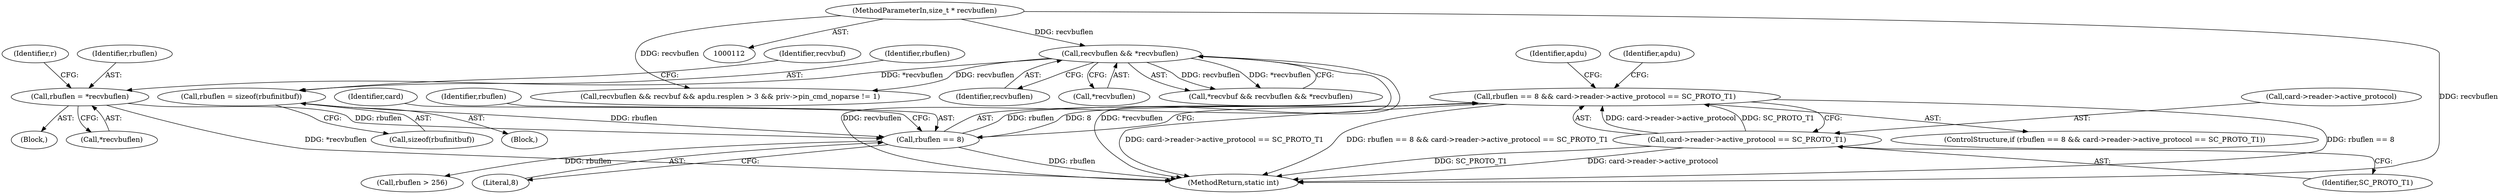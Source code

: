 digraph "0_OpenSC_8fe377e93b4b56060e5bbfb6f3142ceaeca744fa_14@API" {
"1000216" [label="(Call,rbuflen == 8 && card->reader->active_protocol == SC_PROTO_T1)"];
"1000217" [label="(Call,rbuflen == 8)"];
"1000163" [label="(Call,rbuflen = sizeof(rbufinitbuf))"];
"1000182" [label="(Call,rbuflen = *recvbuflen)"];
"1000173" [label="(Call,recvbuflen && *recvbuflen)"];
"1000120" [label="(MethodParameterIn,size_t * recvbuflen)"];
"1000220" [label="(Call,card->reader->active_protocol == SC_PROTO_T1)"];
"1000170" [label="(Call,*recvbuf && recvbuflen && *recvbuflen)"];
"1000121" [label="(Block,)"];
"1000174" [label="(Identifier,recvbuflen)"];
"1000495" [label="(MethodReturn,static int)"];
"1000187" [label="(Identifier,r)"];
"1000183" [label="(Identifier,rbuflen)"];
"1000219" [label="(Literal,8)"];
"1000184" [label="(Call,*recvbuflen)"];
"1000218" [label="(Identifier,rbuflen)"];
"1000221" [label="(Call,card->reader->active_protocol)"];
"1000169" [label="(Identifier,recvbuf)"];
"1000226" [label="(Identifier,SC_PROTO_T1)"];
"1000223" [label="(Identifier,card)"];
"1000217" [label="(Call,rbuflen == 8)"];
"1000264" [label="(Call,rbuflen > 256)"];
"1000215" [label="(ControlStructure,if (rbuflen == 8 && card->reader->active_protocol == SC_PROTO_T1))"];
"1000165" [label="(Call,sizeof(rbufinitbuf))"];
"1000164" [label="(Identifier,rbuflen)"];
"1000120" [label="(MethodParameterIn,size_t * recvbuflen)"];
"1000173" [label="(Call,recvbuflen && *recvbuflen)"];
"1000163" [label="(Call,rbuflen = sizeof(rbufinitbuf))"];
"1000230" [label="(Identifier,apdu)"];
"1000182" [label="(Call,rbuflen = *recvbuflen)"];
"1000177" [label="(Block,)"];
"1000220" [label="(Call,card->reader->active_protocol == SC_PROTO_T1)"];
"1000216" [label="(Call,rbuflen == 8 && card->reader->active_protocol == SC_PROTO_T1)"];
"1000175" [label="(Call,*recvbuflen)"];
"1000374" [label="(Call,recvbuflen && recvbuf && apdu.resplen > 3 && priv->pin_cmd_noparse != 1)"];
"1000238" [label="(Identifier,apdu)"];
"1000216" -> "1000215"  [label="AST: "];
"1000216" -> "1000217"  [label="CFG: "];
"1000216" -> "1000220"  [label="CFG: "];
"1000217" -> "1000216"  [label="AST: "];
"1000220" -> "1000216"  [label="AST: "];
"1000230" -> "1000216"  [label="CFG: "];
"1000238" -> "1000216"  [label="CFG: "];
"1000216" -> "1000495"  [label="DDG: rbuflen == 8 && card->reader->active_protocol == SC_PROTO_T1"];
"1000216" -> "1000495"  [label="DDG: rbuflen == 8"];
"1000216" -> "1000495"  [label="DDG: card->reader->active_protocol == SC_PROTO_T1"];
"1000217" -> "1000216"  [label="DDG: rbuflen"];
"1000217" -> "1000216"  [label="DDG: 8"];
"1000220" -> "1000216"  [label="DDG: card->reader->active_protocol"];
"1000220" -> "1000216"  [label="DDG: SC_PROTO_T1"];
"1000217" -> "1000219"  [label="CFG: "];
"1000218" -> "1000217"  [label="AST: "];
"1000219" -> "1000217"  [label="AST: "];
"1000223" -> "1000217"  [label="CFG: "];
"1000217" -> "1000495"  [label="DDG: rbuflen"];
"1000163" -> "1000217"  [label="DDG: rbuflen"];
"1000182" -> "1000217"  [label="DDG: rbuflen"];
"1000217" -> "1000264"  [label="DDG: rbuflen"];
"1000163" -> "1000121"  [label="AST: "];
"1000163" -> "1000165"  [label="CFG: "];
"1000164" -> "1000163"  [label="AST: "];
"1000165" -> "1000163"  [label="AST: "];
"1000169" -> "1000163"  [label="CFG: "];
"1000182" -> "1000177"  [label="AST: "];
"1000182" -> "1000184"  [label="CFG: "];
"1000183" -> "1000182"  [label="AST: "];
"1000184" -> "1000182"  [label="AST: "];
"1000187" -> "1000182"  [label="CFG: "];
"1000182" -> "1000495"  [label="DDG: *recvbuflen"];
"1000173" -> "1000182"  [label="DDG: *recvbuflen"];
"1000173" -> "1000170"  [label="AST: "];
"1000173" -> "1000174"  [label="CFG: "];
"1000173" -> "1000175"  [label="CFG: "];
"1000174" -> "1000173"  [label="AST: "];
"1000175" -> "1000173"  [label="AST: "];
"1000170" -> "1000173"  [label="CFG: "];
"1000173" -> "1000495"  [label="DDG: recvbuflen"];
"1000173" -> "1000495"  [label="DDG: *recvbuflen"];
"1000173" -> "1000170"  [label="DDG: recvbuflen"];
"1000173" -> "1000170"  [label="DDG: *recvbuflen"];
"1000120" -> "1000173"  [label="DDG: recvbuflen"];
"1000173" -> "1000374"  [label="DDG: recvbuflen"];
"1000120" -> "1000112"  [label="AST: "];
"1000120" -> "1000495"  [label="DDG: recvbuflen"];
"1000120" -> "1000374"  [label="DDG: recvbuflen"];
"1000220" -> "1000226"  [label="CFG: "];
"1000221" -> "1000220"  [label="AST: "];
"1000226" -> "1000220"  [label="AST: "];
"1000220" -> "1000495"  [label="DDG: card->reader->active_protocol"];
"1000220" -> "1000495"  [label="DDG: SC_PROTO_T1"];
}
